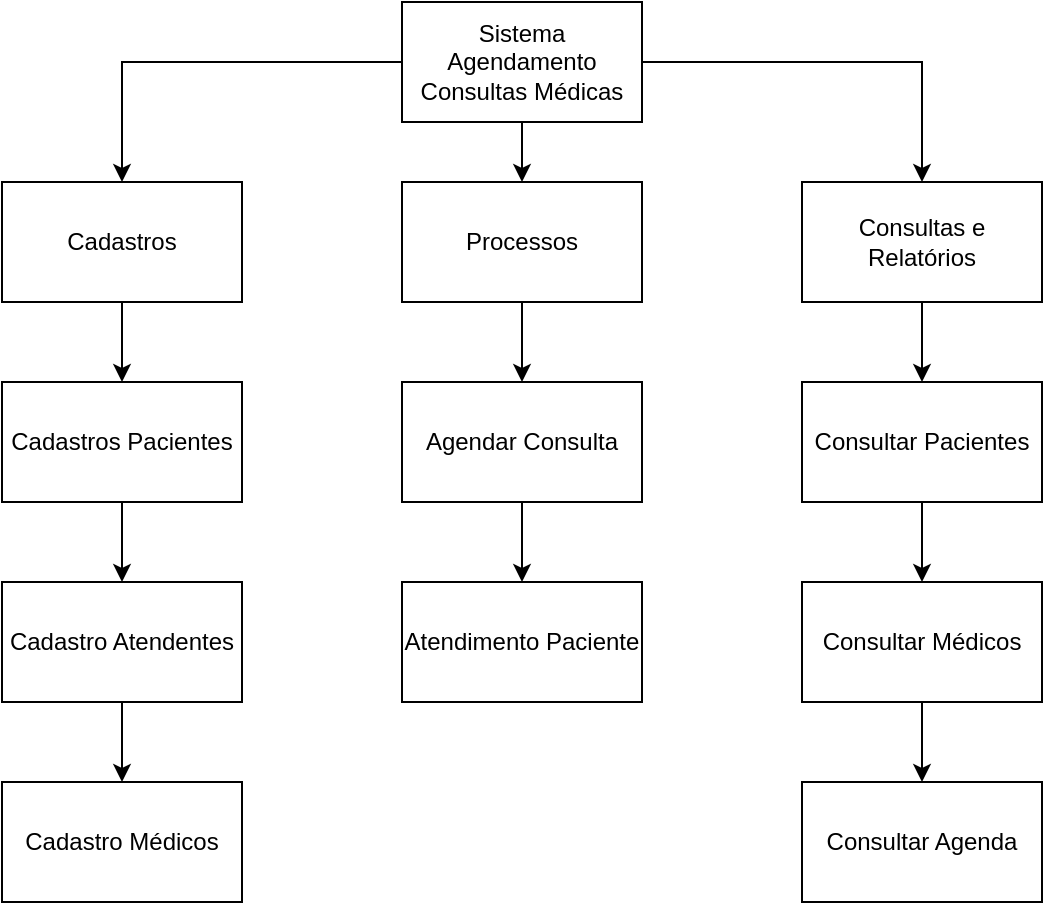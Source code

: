 <mxfile version="24.0.5" type="device">
  <diagram name="Página-1" id="cnQkyO3ZkhGVbM5WxD46">
    <mxGraphModel dx="880" dy="478" grid="1" gridSize="10" guides="1" tooltips="1" connect="1" arrows="1" fold="1" page="1" pageScale="1" pageWidth="827" pageHeight="1169" math="0" shadow="0">
      <root>
        <mxCell id="0" />
        <mxCell id="1" parent="0" />
        <mxCell id="BblbeITnr6W8W4tn1TA6-11" style="edgeStyle=orthogonalEdgeStyle;rounded=0;orthogonalLoop=1;jettySize=auto;html=1;" edge="1" parent="1" source="BblbeITnr6W8W4tn1TA6-1" target="BblbeITnr6W8W4tn1TA6-8">
          <mxGeometry relative="1" as="geometry" />
        </mxCell>
        <mxCell id="BblbeITnr6W8W4tn1TA6-1" value="Consultas e Relatórios" style="rounded=0;whiteSpace=wrap;html=1;" vertex="1" parent="1">
          <mxGeometry x="540" y="160" width="120" height="60" as="geometry" />
        </mxCell>
        <mxCell id="BblbeITnr6W8W4tn1TA6-13" style="edgeStyle=orthogonalEdgeStyle;rounded=0;orthogonalLoop=1;jettySize=auto;html=1;entryX=0.5;entryY=0;entryDx=0;entryDy=0;" edge="1" parent="1" source="BblbeITnr6W8W4tn1TA6-2" target="BblbeITnr6W8W4tn1TA6-10">
          <mxGeometry relative="1" as="geometry" />
        </mxCell>
        <mxCell id="BblbeITnr6W8W4tn1TA6-2" value="Cadastros" style="rounded=0;whiteSpace=wrap;html=1;" vertex="1" parent="1">
          <mxGeometry x="140" y="160" width="120" height="60" as="geometry" />
        </mxCell>
        <mxCell id="BblbeITnr6W8W4tn1TA6-12" style="edgeStyle=orthogonalEdgeStyle;rounded=0;orthogonalLoop=1;jettySize=auto;html=1;entryX=0.5;entryY=0;entryDx=0;entryDy=0;" edge="1" parent="1" source="BblbeITnr6W8W4tn1TA6-3" target="BblbeITnr6W8W4tn1TA6-9">
          <mxGeometry relative="1" as="geometry" />
        </mxCell>
        <mxCell id="BblbeITnr6W8W4tn1TA6-3" value="Processos" style="rounded=0;whiteSpace=wrap;html=1;" vertex="1" parent="1">
          <mxGeometry x="340" y="160" width="120" height="60" as="geometry" />
        </mxCell>
        <mxCell id="BblbeITnr6W8W4tn1TA6-5" style="edgeStyle=orthogonalEdgeStyle;rounded=0;orthogonalLoop=1;jettySize=auto;html=1;entryX=0.5;entryY=0;entryDx=0;entryDy=0;" edge="1" parent="1" source="BblbeITnr6W8W4tn1TA6-4" target="BblbeITnr6W8W4tn1TA6-3">
          <mxGeometry relative="1" as="geometry" />
        </mxCell>
        <mxCell id="BblbeITnr6W8W4tn1TA6-6" style="edgeStyle=orthogonalEdgeStyle;rounded=0;orthogonalLoop=1;jettySize=auto;html=1;entryX=0.5;entryY=0;entryDx=0;entryDy=0;" edge="1" parent="1" source="BblbeITnr6W8W4tn1TA6-4" target="BblbeITnr6W8W4tn1TA6-1">
          <mxGeometry relative="1" as="geometry" />
        </mxCell>
        <mxCell id="BblbeITnr6W8W4tn1TA6-7" style="edgeStyle=orthogonalEdgeStyle;rounded=0;orthogonalLoop=1;jettySize=auto;html=1;entryX=0.5;entryY=0;entryDx=0;entryDy=0;" edge="1" parent="1" source="BblbeITnr6W8W4tn1TA6-4" target="BblbeITnr6W8W4tn1TA6-2">
          <mxGeometry relative="1" as="geometry" />
        </mxCell>
        <mxCell id="BblbeITnr6W8W4tn1TA6-4" value="Sistema Agendamento Consultas Médicas" style="rounded=0;whiteSpace=wrap;html=1;" vertex="1" parent="1">
          <mxGeometry x="340" y="70" width="120" height="60" as="geometry" />
        </mxCell>
        <mxCell id="BblbeITnr6W8W4tn1TA6-19" style="edgeStyle=orthogonalEdgeStyle;rounded=0;orthogonalLoop=1;jettySize=auto;html=1;entryX=0.5;entryY=0;entryDx=0;entryDy=0;" edge="1" parent="1" source="BblbeITnr6W8W4tn1TA6-8" target="BblbeITnr6W8W4tn1TA6-14">
          <mxGeometry relative="1" as="geometry" />
        </mxCell>
        <mxCell id="BblbeITnr6W8W4tn1TA6-8" value="Consultar Pacientes" style="rounded=0;whiteSpace=wrap;html=1;" vertex="1" parent="1">
          <mxGeometry x="540" y="260" width="120" height="60" as="geometry" />
        </mxCell>
        <mxCell id="BblbeITnr6W8W4tn1TA6-18" style="edgeStyle=orthogonalEdgeStyle;rounded=0;orthogonalLoop=1;jettySize=auto;html=1;entryX=0.5;entryY=0;entryDx=0;entryDy=0;" edge="1" parent="1" source="BblbeITnr6W8W4tn1TA6-9" target="BblbeITnr6W8W4tn1TA6-15">
          <mxGeometry relative="1" as="geometry" />
        </mxCell>
        <mxCell id="BblbeITnr6W8W4tn1TA6-9" value="Agendar Consulta" style="rounded=0;whiteSpace=wrap;html=1;" vertex="1" parent="1">
          <mxGeometry x="340" y="260" width="120" height="60" as="geometry" />
        </mxCell>
        <mxCell id="BblbeITnr6W8W4tn1TA6-17" style="edgeStyle=orthogonalEdgeStyle;rounded=0;orthogonalLoop=1;jettySize=auto;html=1;entryX=0.5;entryY=0;entryDx=0;entryDy=0;" edge="1" parent="1" source="BblbeITnr6W8W4tn1TA6-10" target="BblbeITnr6W8W4tn1TA6-16">
          <mxGeometry relative="1" as="geometry" />
        </mxCell>
        <mxCell id="BblbeITnr6W8W4tn1TA6-10" value="Cadastros Pacientes" style="rounded=0;whiteSpace=wrap;html=1;" vertex="1" parent="1">
          <mxGeometry x="140" y="260" width="120" height="60" as="geometry" />
        </mxCell>
        <mxCell id="BblbeITnr6W8W4tn1TA6-23" style="edgeStyle=orthogonalEdgeStyle;rounded=0;orthogonalLoop=1;jettySize=auto;html=1;entryX=0.5;entryY=0;entryDx=0;entryDy=0;" edge="1" parent="1" source="BblbeITnr6W8W4tn1TA6-14" target="BblbeITnr6W8W4tn1TA6-20">
          <mxGeometry relative="1" as="geometry" />
        </mxCell>
        <mxCell id="BblbeITnr6W8W4tn1TA6-14" value="Consultar Médicos" style="rounded=0;whiteSpace=wrap;html=1;" vertex="1" parent="1">
          <mxGeometry x="540" y="360" width="120" height="60" as="geometry" />
        </mxCell>
        <mxCell id="BblbeITnr6W8W4tn1TA6-15" value="Atendimento Paciente" style="rounded=0;whiteSpace=wrap;html=1;" vertex="1" parent="1">
          <mxGeometry x="340" y="360" width="120" height="60" as="geometry" />
        </mxCell>
        <mxCell id="BblbeITnr6W8W4tn1TA6-22" style="edgeStyle=orthogonalEdgeStyle;rounded=0;orthogonalLoop=1;jettySize=auto;html=1;entryX=0.5;entryY=0;entryDx=0;entryDy=0;" edge="1" parent="1" source="BblbeITnr6W8W4tn1TA6-16" target="BblbeITnr6W8W4tn1TA6-21">
          <mxGeometry relative="1" as="geometry" />
        </mxCell>
        <mxCell id="BblbeITnr6W8W4tn1TA6-16" value="Cadastro Atendentes" style="rounded=0;whiteSpace=wrap;html=1;" vertex="1" parent="1">
          <mxGeometry x="140" y="360" width="120" height="60" as="geometry" />
        </mxCell>
        <mxCell id="BblbeITnr6W8W4tn1TA6-20" value="Consultar Agenda" style="rounded=0;whiteSpace=wrap;html=1;" vertex="1" parent="1">
          <mxGeometry x="540" y="460" width="120" height="60" as="geometry" />
        </mxCell>
        <mxCell id="BblbeITnr6W8W4tn1TA6-21" value="Cadastro Médicos" style="rounded=0;whiteSpace=wrap;html=1;" vertex="1" parent="1">
          <mxGeometry x="140" y="460" width="120" height="60" as="geometry" />
        </mxCell>
      </root>
    </mxGraphModel>
  </diagram>
</mxfile>
